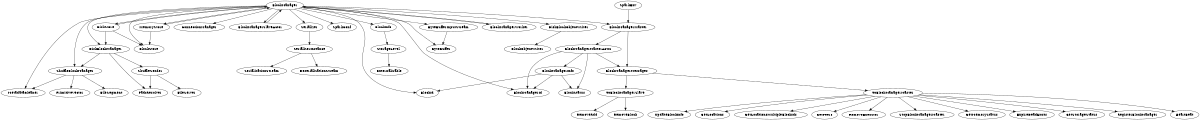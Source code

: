 digraph G {
  size = "8, 15";
  ranksep=.75;
  StorageLevel -> Externalizable;
  BlockInfo -> StorageLevel;
  BlockManager -> BlockInfo;
  BlockManager -> ShuffleBlockManager;
  BlockManager -> DiskBlockManager;
  DiskBlockManager -> ShuffleBlockManager;
  BlockManager -> MemoryStore;
  BlockManager -> DiskStore;
  BlockManager -> BlockStore;
  BlockManager -> ConnectionManager;
  BlockManager -> BlockManagerSlaveActor;
  BlockManager -> MetadataCleaner;
  BlockManager -> Serializer;
  BlockManager -> SparkConf;
  BlockManager -> BlockId;
  BlockManager -> BlockManagerId;
  BlockManager -> BlockManagerMaster;
  MemoryStore -> BlockStore;
  BlockManager -> ByteBufferInputStream;
  ByteBufferInputStream -> ByteBuffer;
  BlockManager -> ByteBuffer;
  Serializer -> SerializerInstance;
  SerializerInstance -> SerializationStream;
  SerializerInstance -> DeserializationStream;
  MemoryStore -> BlockManager;
  DiskStore -> BlockManager;
  DiskStore -> DiskBlockManager;
  DiskStore -> BlockStore;
  ShuffleBlockManager -> MetadataCleaner;
  ShuffleBlockManager -> PrimitiveVector;
  ShuffleBlockManager -> FileSegment;
  DiskBlockManager -> PathResolver;
  DiskBlockManager -> ShuffleSender;
  ShuffleSender -> PathResolver;
  ShuffleSender -> FileServer;
  BlockManager -> BlockManagerWorker;
  BlockManagerWorker -> BlockManager;
  BlockManager -> DiskBlockObjectWriter;
  DiskBlockObjectWriter -> BlockObjectWriter;
  BlockManagerSlaveActor -> BlockManager;
  SparkEnv -> BlockManagerMaster;
  BlockManagerMaster -> BlockManagerMasterActor;
  BlockManagerMessages -> ToBlockManagerSlave;
  ToBlockManagerSlave -> RemoveBlock;
  ToBlockManagerSlave -> RemoveRdd;
  BlockManagerMessages -> ToBlockManagerMaster;
  ToBlockManagerMaster -> RegisterBlockManager;
  ToBlockManagerMaster -> HeartBeat;
  ToBlockManagerMaster -> UpdateBlockInfo;
  ToBlockManagerMaster -> GetLocations;
  ToBlockManagerMaster -> GetLocationsMultipleBlockIds;
  ToBlockManagerMaster -> GetPeers;
  ToBlockManagerMaster -> RemoveExecutor;
  ToBlockManagerMaster -> StopBlockManagerMaster;
  ToBlockManagerMaster -> GetMemoryStatus;
  ToBlockManagerMaster -> ExpireDeadHosts;
  ToBlockManagerMaster -> GetStorageStatus;
  BlockManagerMaster -> BlockManagerMessages;
  BlockManagerMasterActor -> BlockManagerId;
  BlockManagerMasterActor -> BlockManagerMessages;
  BlockManagerMasterActor -> BlockStatus;
  BlockManagerMasterActor -> BlockManagerInfo;
  BlockManagerInfo -> BlockManagerId;
  BlockManagerInfo -> BlockStatus;
  BlockManagerInfo -> BlockId;
}
